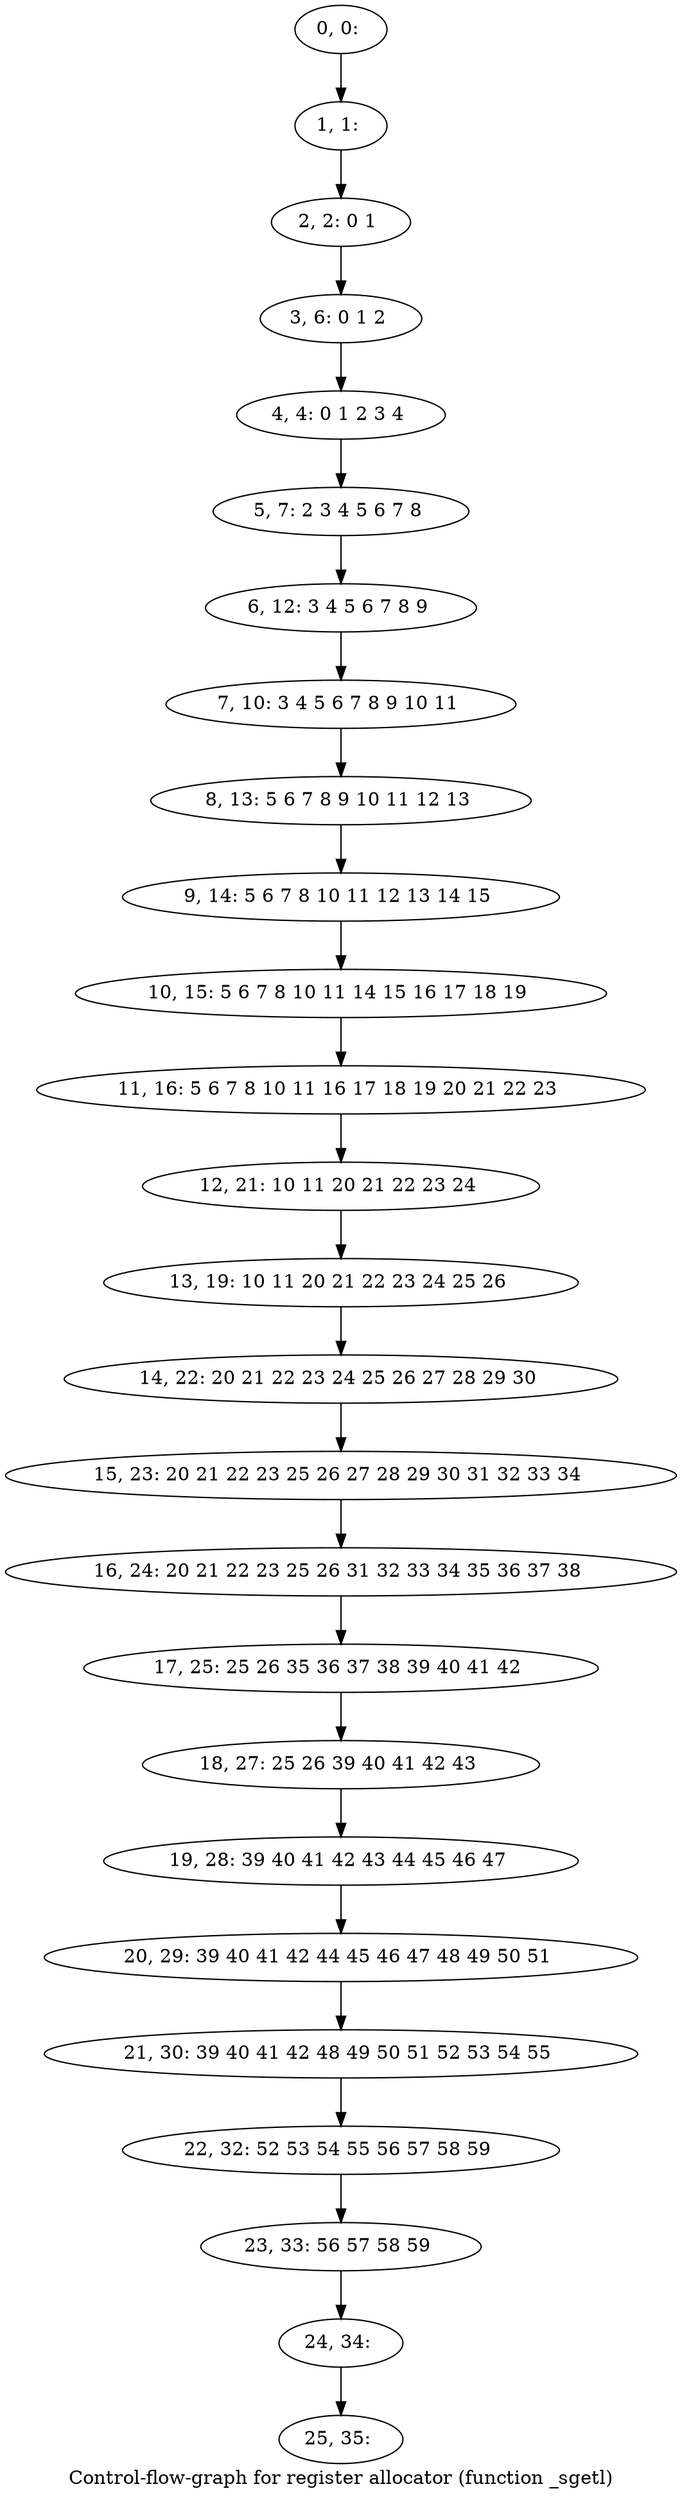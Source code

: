 digraph G {
graph [label="Control-flow-graph for register allocator (function _sgetl)"]
0[label="0, 0: "];
1[label="1, 1: "];
2[label="2, 2: 0 1 "];
3[label="3, 6: 0 1 2 "];
4[label="4, 4: 0 1 2 3 4 "];
5[label="5, 7: 2 3 4 5 6 7 8 "];
6[label="6, 12: 3 4 5 6 7 8 9 "];
7[label="7, 10: 3 4 5 6 7 8 9 10 11 "];
8[label="8, 13: 5 6 7 8 9 10 11 12 13 "];
9[label="9, 14: 5 6 7 8 10 11 12 13 14 15 "];
10[label="10, 15: 5 6 7 8 10 11 14 15 16 17 18 19 "];
11[label="11, 16: 5 6 7 8 10 11 16 17 18 19 20 21 22 23 "];
12[label="12, 21: 10 11 20 21 22 23 24 "];
13[label="13, 19: 10 11 20 21 22 23 24 25 26 "];
14[label="14, 22: 20 21 22 23 24 25 26 27 28 29 30 "];
15[label="15, 23: 20 21 22 23 25 26 27 28 29 30 31 32 33 34 "];
16[label="16, 24: 20 21 22 23 25 26 31 32 33 34 35 36 37 38 "];
17[label="17, 25: 25 26 35 36 37 38 39 40 41 42 "];
18[label="18, 27: 25 26 39 40 41 42 43 "];
19[label="19, 28: 39 40 41 42 43 44 45 46 47 "];
20[label="20, 29: 39 40 41 42 44 45 46 47 48 49 50 51 "];
21[label="21, 30: 39 40 41 42 48 49 50 51 52 53 54 55 "];
22[label="22, 32: 52 53 54 55 56 57 58 59 "];
23[label="23, 33: 56 57 58 59 "];
24[label="24, 34: "];
25[label="25, 35: "];
0->1 ;
1->2 ;
2->3 ;
3->4 ;
4->5 ;
5->6 ;
6->7 ;
7->8 ;
8->9 ;
9->10 ;
10->11 ;
11->12 ;
12->13 ;
13->14 ;
14->15 ;
15->16 ;
16->17 ;
17->18 ;
18->19 ;
19->20 ;
20->21 ;
21->22 ;
22->23 ;
23->24 ;
24->25 ;
}
